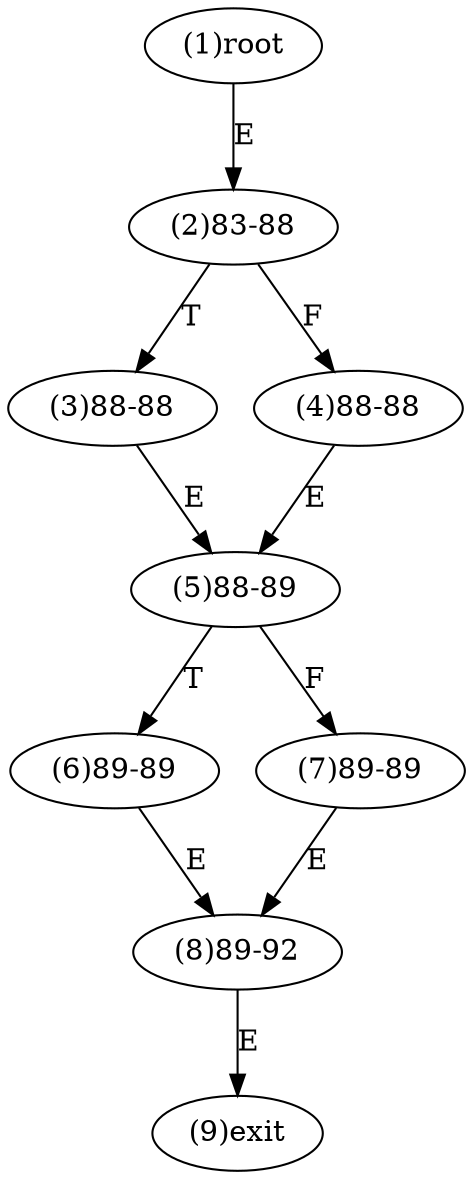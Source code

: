 digraph "" { 
1[ label="(1)root"];
2[ label="(2)83-88"];
3[ label="(3)88-88"];
4[ label="(4)88-88"];
5[ label="(5)88-89"];
6[ label="(6)89-89"];
7[ label="(7)89-89"];
8[ label="(8)89-92"];
9[ label="(9)exit"];
1->2[ label="E"];
2->4[ label="F"];
2->3[ label="T"];
3->5[ label="E"];
4->5[ label="E"];
5->7[ label="F"];
5->6[ label="T"];
6->8[ label="E"];
7->8[ label="E"];
8->9[ label="E"];
}